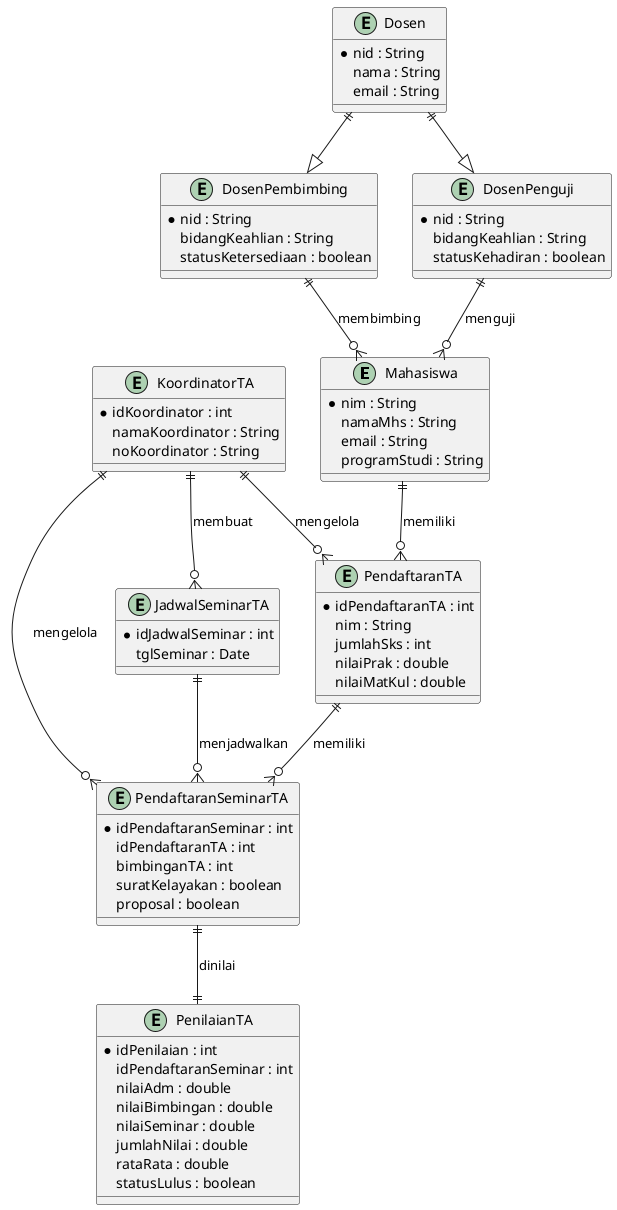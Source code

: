 @startuml

entity Mahasiswa {
    *nim : String
    namaMhs : String
    email : String
    programStudi : String
}

entity PendaftaranTA {
    *idPendaftaranTA : int
    nim : String
    jumlahSks : int
    nilaiPrak : double
    nilaiMatKul : double
}

entity PendaftaranSeminarTA {
    *idPendaftaranSeminar : int
    idPendaftaranTA : int
    bimbinganTA : int
    suratKelayakan : boolean
    proposal : boolean
}

entity JadwalSeminarTA {
    *idJadwalSeminar : int
    tglSeminar : Date
}

entity KoordinatorTA {
    *idKoordinator : int
    namaKoordinator : String
    noKoordinator : String
}

entity PenilaianTA {
    *idPenilaian : int
    idPendaftaranSeminar : int
    nilaiAdm : double
    nilaiBimbingan : double
    nilaiSeminar : double
    jumlahNilai : double
    rataRata : double
    statusLulus : boolean
}

entity Dosen {
    *nid : String
    nama : String
    email : String
}

entity DosenPembimbing {
    *nid : String
    bidangKeahlian : String
    statusKetersediaan : boolean
}

entity DosenPenguji {
    *nid : String
    bidangKeahlian : String
    statusKehadiran : boolean
}

' Relasi
Mahasiswa ||--o{ PendaftaranTA : "memiliki"
PendaftaranTA ||--o{ PendaftaranSeminarTA : "memiliki"
PendaftaranSeminarTA ||--|| PenilaianTA : "dinilai"
JadwalSeminarTA ||--o{ PendaftaranSeminarTA : "menjadwalkan"
KoordinatorTA ||--o{ PendaftaranTA : "mengelola"
KoordinatorTA ||--o{ PendaftaranSeminarTA : "mengelola"
KoordinatorTA ||--o{ JadwalSeminarTA : "membuat"
Dosen ||--|> DosenPembimbing
Dosen ||--|> DosenPenguji

' Asosiasi dosen dan mahasiswa
DosenPembimbing ||--o{ Mahasiswa : "membimbing"
DosenPenguji ||--o{ Mahasiswa : "menguji"

@enduml
